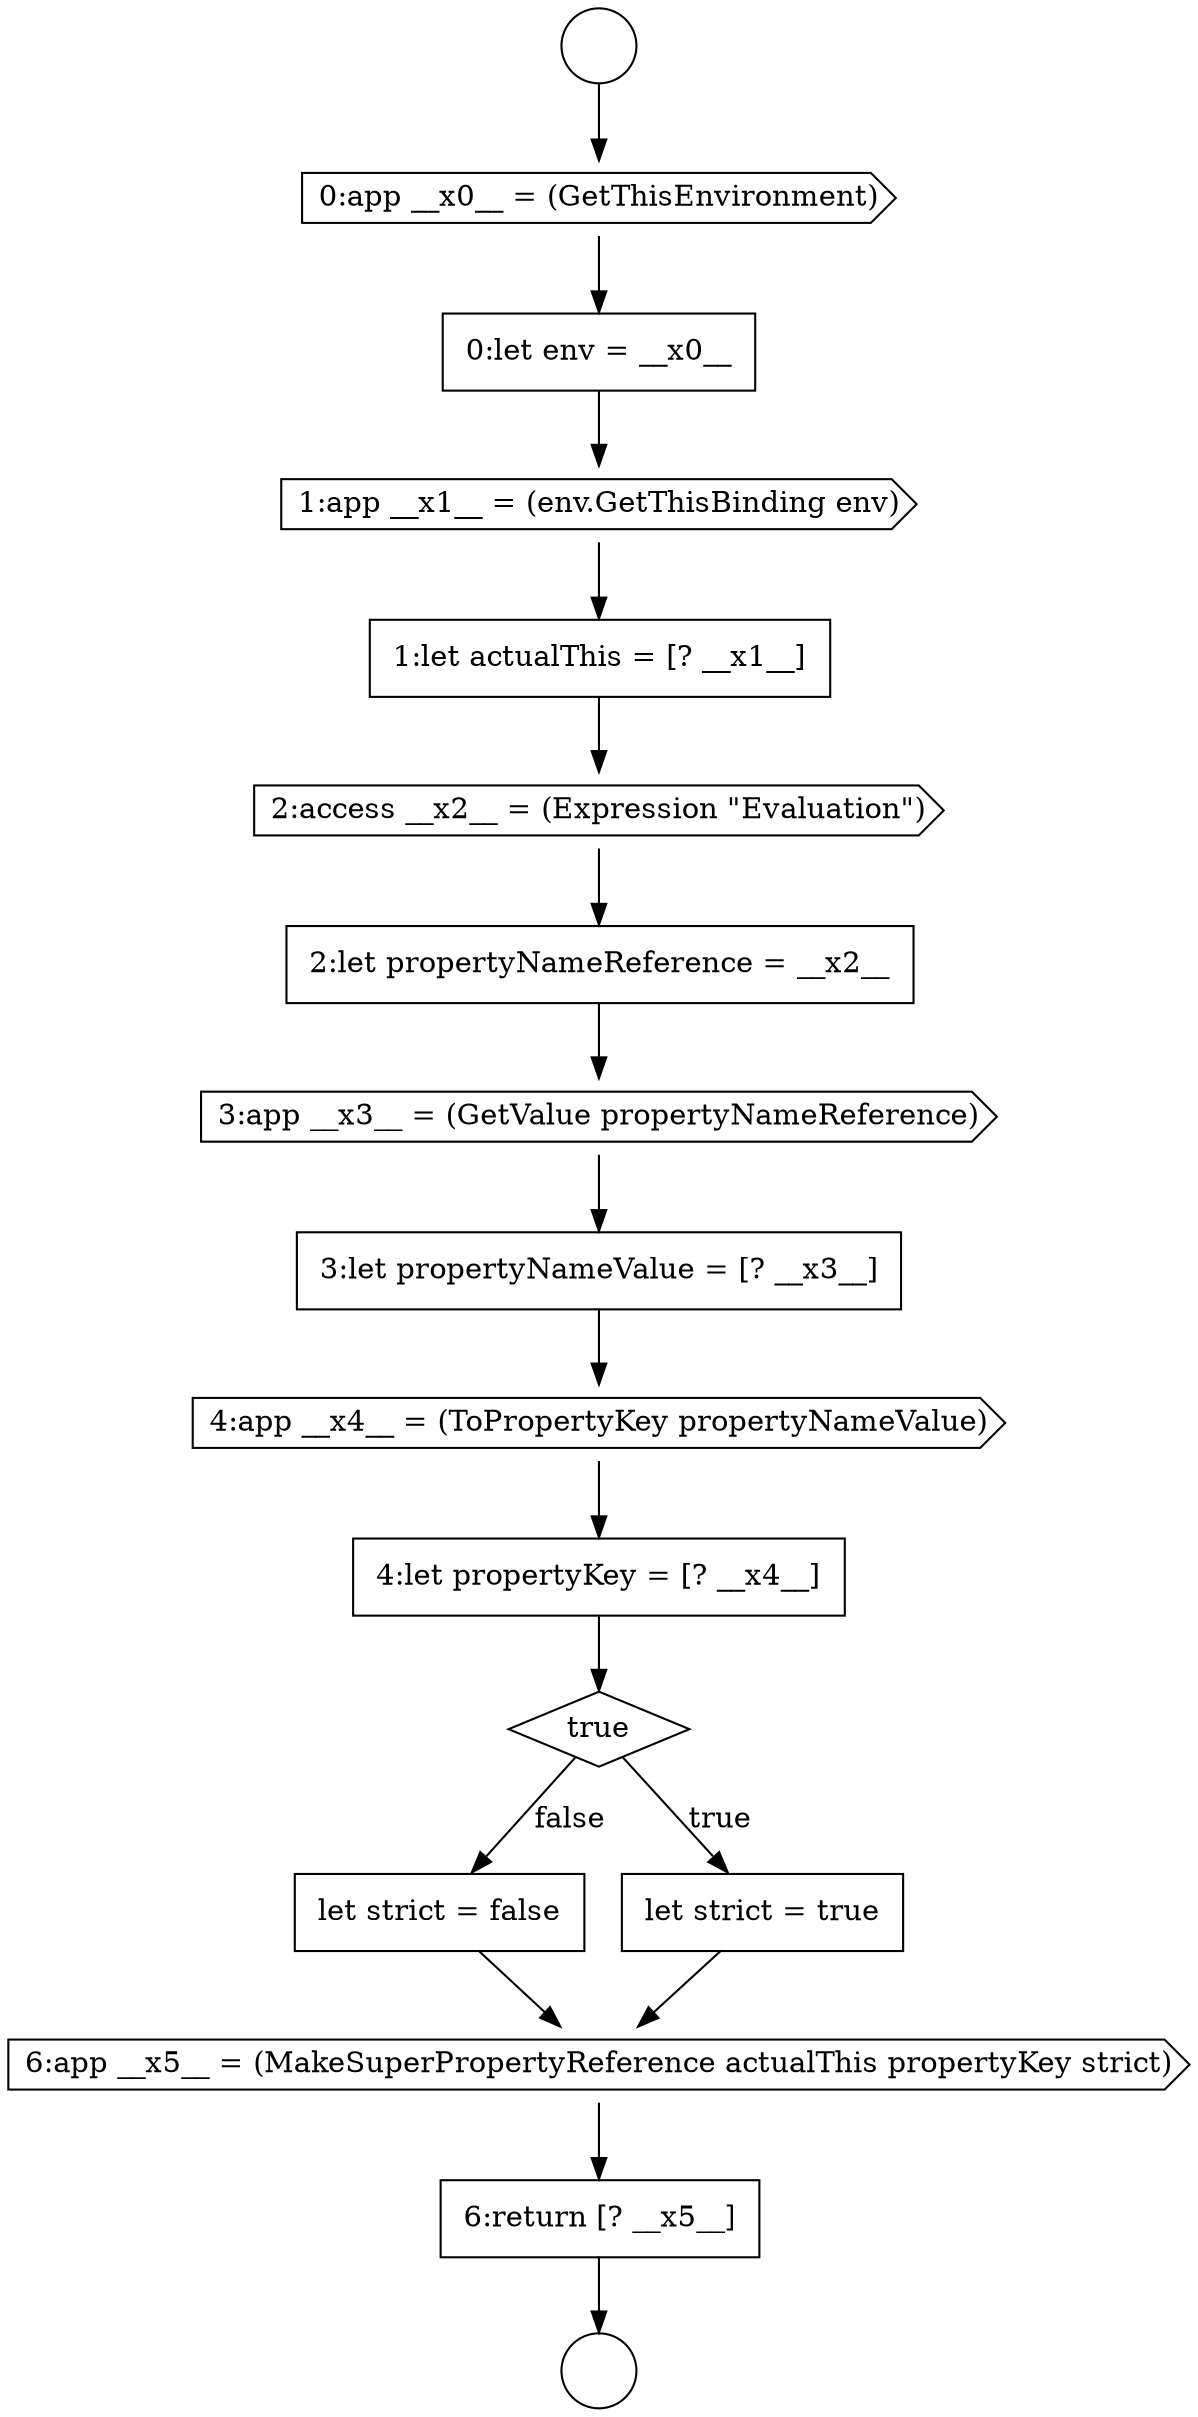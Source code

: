digraph {
  node4279 [shape=cds, label=<<font color="black">2:access __x2__ = (Expression &quot;Evaluation&quot;)</font>> color="black" fillcolor="white" style=filled]
  node4275 [shape=cds, label=<<font color="black">0:app __x0__ = (GetThisEnvironment)</font>> color="black" fillcolor="white" style=filled]
  node4285 [shape=diamond, label=<<font color="black">true</font>> color="black" fillcolor="white" style=filled]
  node4284 [shape=none, margin=0, label=<<font color="black">
    <table border="0" cellborder="1" cellspacing="0" cellpadding="10">
      <tr><td align="left">4:let propertyKey = [? __x4__]</td></tr>
    </table>
  </font>> color="black" fillcolor="white" style=filled]
  node4280 [shape=none, margin=0, label=<<font color="black">
    <table border="0" cellborder="1" cellspacing="0" cellpadding="10">
      <tr><td align="left">2:let propertyNameReference = __x2__</td></tr>
    </table>
  </font>> color="black" fillcolor="white" style=filled]
  node4276 [shape=none, margin=0, label=<<font color="black">
    <table border="0" cellborder="1" cellspacing="0" cellpadding="10">
      <tr><td align="left">0:let env = __x0__</td></tr>
    </table>
  </font>> color="black" fillcolor="white" style=filled]
  node4288 [shape=cds, label=<<font color="black">6:app __x5__ = (MakeSuperPropertyReference actualThis propertyKey strict)</font>> color="black" fillcolor="white" style=filled]
  node4283 [shape=cds, label=<<font color="black">4:app __x4__ = (ToPropertyKey propertyNameValue)</font>> color="black" fillcolor="white" style=filled]
  node4273 [shape=circle label=" " color="black" fillcolor="white" style=filled]
  node4277 [shape=cds, label=<<font color="black">1:app __x1__ = (env.GetThisBinding env)</font>> color="black" fillcolor="white" style=filled]
  node4282 [shape=none, margin=0, label=<<font color="black">
    <table border="0" cellborder="1" cellspacing="0" cellpadding="10">
      <tr><td align="left">3:let propertyNameValue = [? __x3__]</td></tr>
    </table>
  </font>> color="black" fillcolor="white" style=filled]
  node4287 [shape=none, margin=0, label=<<font color="black">
    <table border="0" cellborder="1" cellspacing="0" cellpadding="10">
      <tr><td align="left">let strict = false</td></tr>
    </table>
  </font>> color="black" fillcolor="white" style=filled]
  node4274 [shape=circle label=" " color="black" fillcolor="white" style=filled]
  node4289 [shape=none, margin=0, label=<<font color="black">
    <table border="0" cellborder="1" cellspacing="0" cellpadding="10">
      <tr><td align="left">6:return [? __x5__]</td></tr>
    </table>
  </font>> color="black" fillcolor="white" style=filled]
  node4278 [shape=none, margin=0, label=<<font color="black">
    <table border="0" cellborder="1" cellspacing="0" cellpadding="10">
      <tr><td align="left">1:let actualThis = [? __x1__]</td></tr>
    </table>
  </font>> color="black" fillcolor="white" style=filled]
  node4281 [shape=cds, label=<<font color="black">3:app __x3__ = (GetValue propertyNameReference)</font>> color="black" fillcolor="white" style=filled]
  node4286 [shape=none, margin=0, label=<<font color="black">
    <table border="0" cellborder="1" cellspacing="0" cellpadding="10">
      <tr><td align="left">let strict = true</td></tr>
    </table>
  </font>> color="black" fillcolor="white" style=filled]
  node4286 -> node4288 [ color="black"]
  node4284 -> node4285 [ color="black"]
  node4276 -> node4277 [ color="black"]
  node4273 -> node4275 [ color="black"]
  node4287 -> node4288 [ color="black"]
  node4282 -> node4283 [ color="black"]
  node4277 -> node4278 [ color="black"]
  node4279 -> node4280 [ color="black"]
  node4278 -> node4279 [ color="black"]
  node4281 -> node4282 [ color="black"]
  node4289 -> node4274 [ color="black"]
  node4283 -> node4284 [ color="black"]
  node4285 -> node4286 [label=<<font color="black">true</font>> color="black"]
  node4285 -> node4287 [label=<<font color="black">false</font>> color="black"]
  node4288 -> node4289 [ color="black"]
  node4280 -> node4281 [ color="black"]
  node4275 -> node4276 [ color="black"]
}
